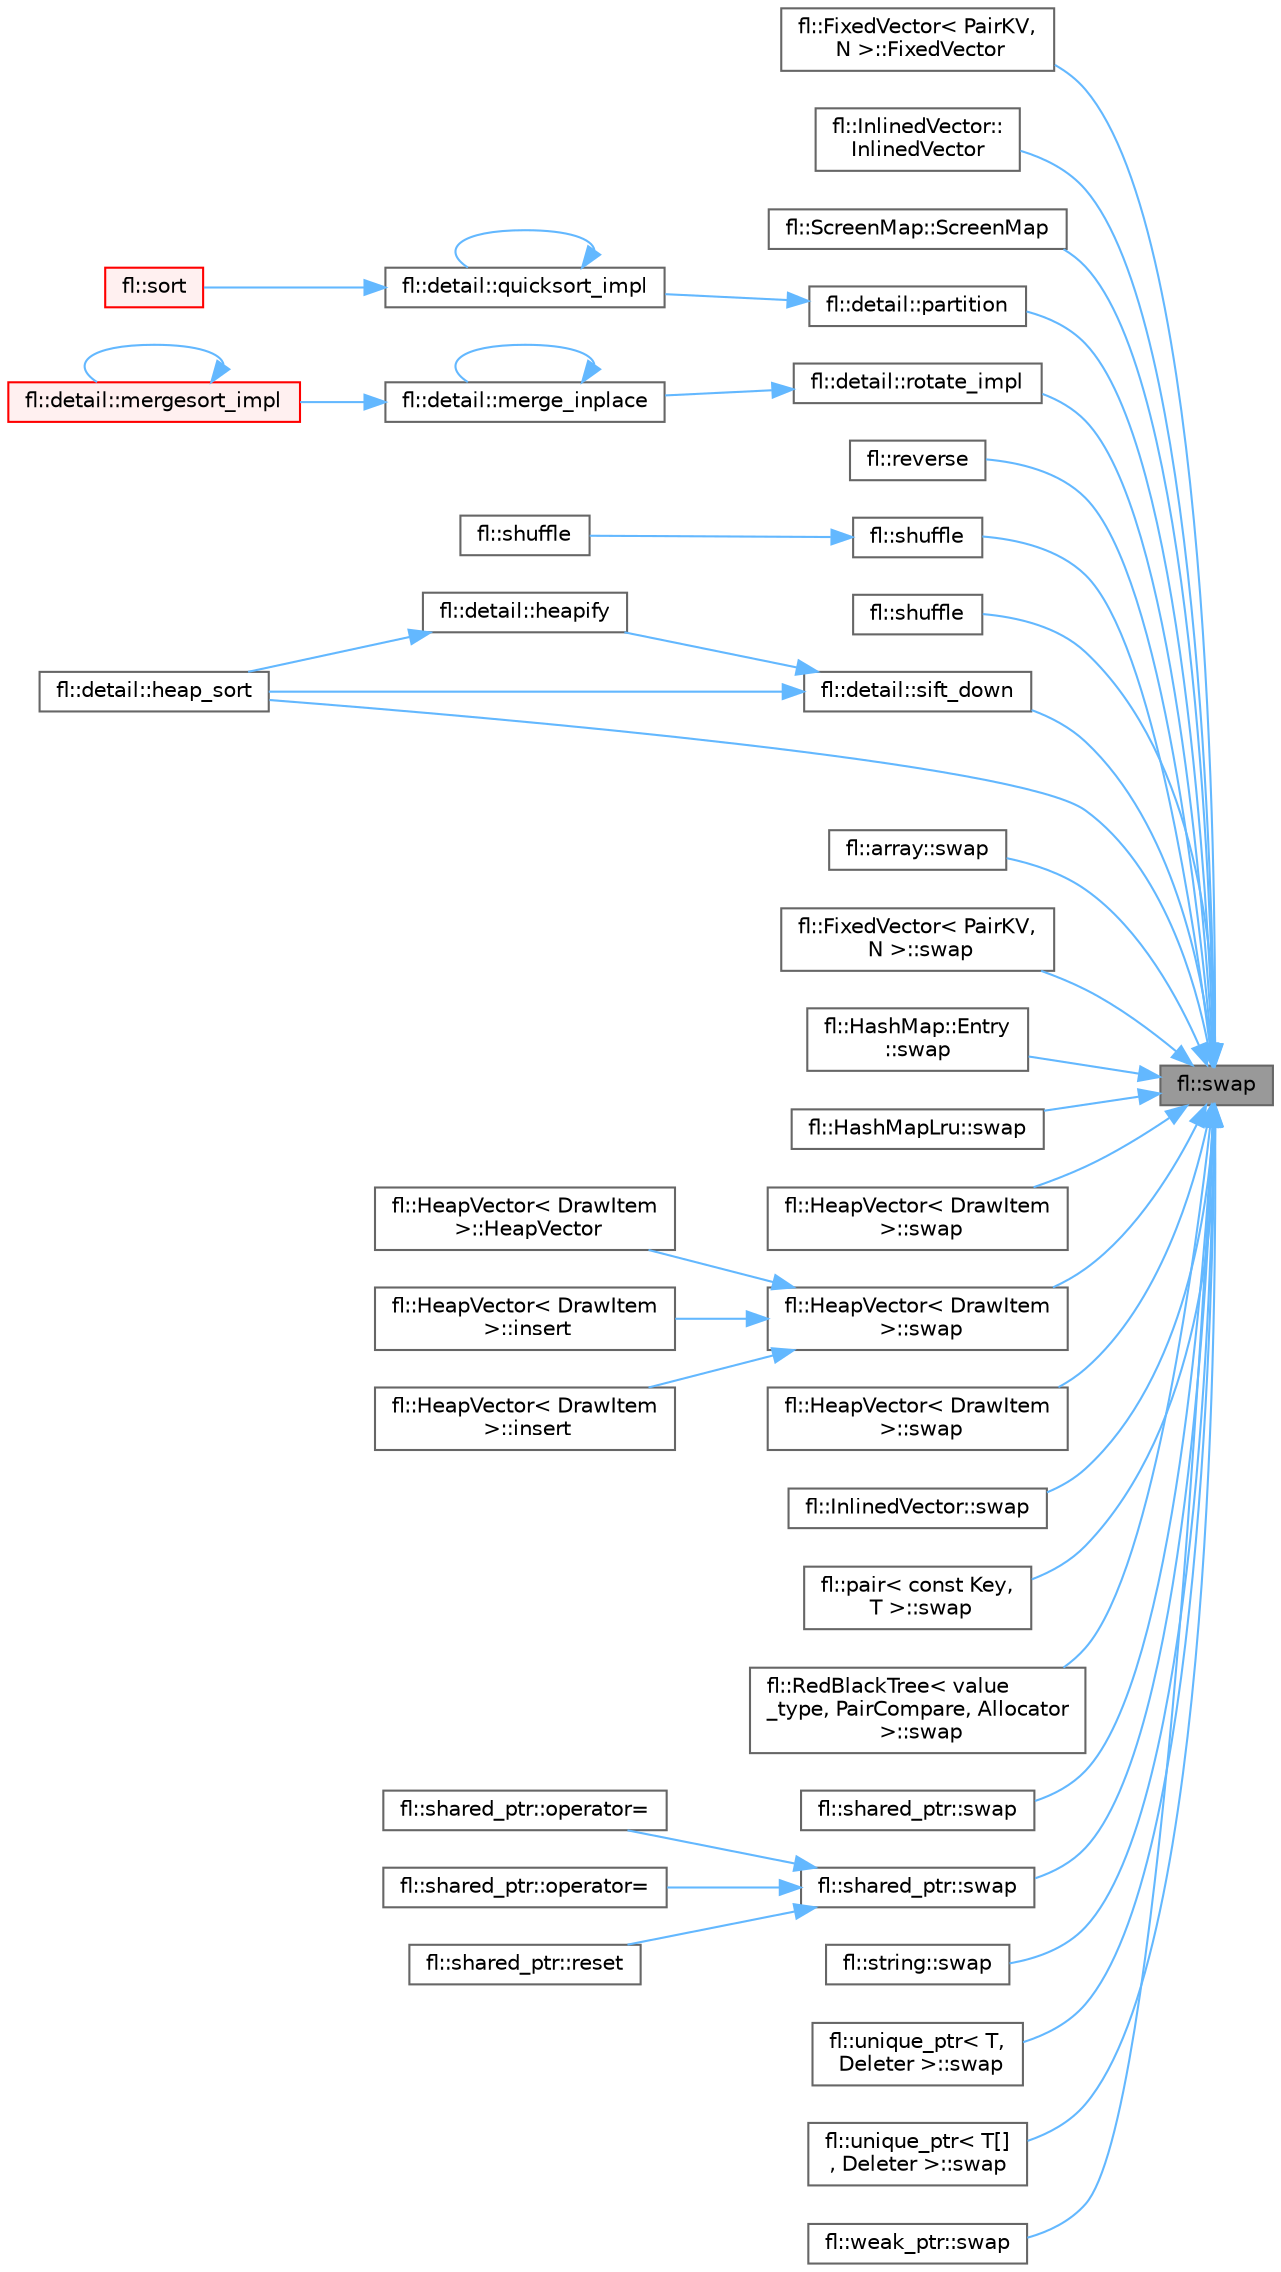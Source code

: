 digraph "fl::swap"
{
 // INTERACTIVE_SVG=YES
 // LATEX_PDF_SIZE
  bgcolor="transparent";
  edge [fontname=Helvetica,fontsize=10,labelfontname=Helvetica,labelfontsize=10];
  node [fontname=Helvetica,fontsize=10,shape=box,height=0.2,width=0.4];
  rankdir="RL";
  Node1 [id="Node000001",label="fl::swap",height=0.2,width=0.4,color="gray40", fillcolor="grey60", style="filled", fontcolor="black",tooltip=" "];
  Node1 -> Node2 [id="edge1_Node000001_Node000002",dir="back",color="steelblue1",style="solid",tooltip=" "];
  Node2 [id="Node000002",label="fl::FixedVector\< PairKV,\l N \>::FixedVector",height=0.2,width=0.4,color="grey40", fillcolor="white", style="filled",URL="$d3/d73/classfl_1_1_fixed_vector_a5a5434970b8f5f39eba9e289b9a5ac67.html#a5a5434970b8f5f39eba9e289b9a5ac67",tooltip=" "];
  Node1 -> Node3 [id="edge2_Node000001_Node000003",dir="back",color="steelblue1",style="solid",tooltip=" "];
  Node3 [id="Node000003",label="fl::InlinedVector::\lInlinedVector",height=0.2,width=0.4,color="grey40", fillcolor="white", style="filled",URL="$da/d18/classfl_1_1_inlined_vector_a8aa06d5e4bbf9b374b751bfef6ec2b53.html#a8aa06d5e4bbf9b374b751bfef6ec2b53",tooltip=" "];
  Node1 -> Node4 [id="edge3_Node000001_Node000004",dir="back",color="steelblue1",style="solid",tooltip=" "];
  Node4 [id="Node000004",label="fl::ScreenMap::ScreenMap",height=0.2,width=0.4,color="grey40", fillcolor="white", style="filled",URL="$d2/d78/classfl_1_1_screen_map_a5a9906f2383611e3e8cdaf7a045d1c2e.html#a5a9906f2383611e3e8cdaf7a045d1c2e",tooltip=" "];
  Node1 -> Node5 [id="edge4_Node000001_Node000005",dir="back",color="steelblue1",style="solid",tooltip=" "];
  Node5 [id="Node000005",label="fl::detail::heap_sort",height=0.2,width=0.4,color="grey40", fillcolor="white", style="filled",URL="$df/d9e/namespacefl_1_1detail_a65d8f9d537301da150462a7e57119753.html#a65d8f9d537301da150462a7e57119753",tooltip=" "];
  Node1 -> Node6 [id="edge5_Node000001_Node000006",dir="back",color="steelblue1",style="solid",tooltip=" "];
  Node6 [id="Node000006",label="fl::detail::partition",height=0.2,width=0.4,color="grey40", fillcolor="white", style="filled",URL="$df/d9e/namespacefl_1_1detail_a6d8de3d811d1929076314c478367d5b2.html#a6d8de3d811d1929076314c478367d5b2",tooltip=" "];
  Node6 -> Node7 [id="edge6_Node000006_Node000007",dir="back",color="steelblue1",style="solid",tooltip=" "];
  Node7 [id="Node000007",label="fl::detail::quicksort_impl",height=0.2,width=0.4,color="grey40", fillcolor="white", style="filled",URL="$df/d9e/namespacefl_1_1detail_aa2f29333b4122deedbbc32b7b0beb67b.html#aa2f29333b4122deedbbc32b7b0beb67b",tooltip=" "];
  Node7 -> Node7 [id="edge7_Node000007_Node000007",dir="back",color="steelblue1",style="solid",tooltip=" "];
  Node7 -> Node8 [id="edge8_Node000007_Node000008",dir="back",color="steelblue1",style="solid",tooltip=" "];
  Node8 [id="Node000008",label="fl::sort",height=0.2,width=0.4,color="red", fillcolor="#FFF0F0", style="filled",URL="$d4/d36/namespacefl_abfdc16d721df0c5970fede0c4e4c04ba.html#abfdc16d721df0c5970fede0c4e4c04ba",tooltip=" "];
  Node1 -> Node10 [id="edge9_Node000001_Node000010",dir="back",color="steelblue1",style="solid",tooltip=" "];
  Node10 [id="Node000010",label="fl::reverse",height=0.2,width=0.4,color="grey40", fillcolor="white", style="filled",URL="$d4/d36/namespacefl_aa811543ca59ee9b7d57f369e6be44cc9.html#aa811543ca59ee9b7d57f369e6be44cc9",tooltip=" "];
  Node1 -> Node11 [id="edge10_Node000001_Node000011",dir="back",color="steelblue1",style="solid",tooltip=" "];
  Node11 [id="Node000011",label="fl::detail::rotate_impl",height=0.2,width=0.4,color="grey40", fillcolor="white", style="filled",URL="$df/d9e/namespacefl_1_1detail_a83ca9d78e95dfb978775a918fc4b00a8.html#a83ca9d78e95dfb978775a918fc4b00a8",tooltip=" "];
  Node11 -> Node12 [id="edge11_Node000011_Node000012",dir="back",color="steelblue1",style="solid",tooltip=" "];
  Node12 [id="Node000012",label="fl::detail::merge_inplace",height=0.2,width=0.4,color="grey40", fillcolor="white", style="filled",URL="$df/d9e/namespacefl_1_1detail_a55b345d477f1f03e93dacafec6e4acf8.html#a55b345d477f1f03e93dacafec6e4acf8",tooltip=" "];
  Node12 -> Node12 [id="edge12_Node000012_Node000012",dir="back",color="steelblue1",style="solid",tooltip=" "];
  Node12 -> Node13 [id="edge13_Node000012_Node000013",dir="back",color="steelblue1",style="solid",tooltip=" "];
  Node13 [id="Node000013",label="fl::detail::mergesort_impl",height=0.2,width=0.4,color="red", fillcolor="#FFF0F0", style="filled",URL="$df/d9e/namespacefl_1_1detail_afdaa67dc83e168943ee28a7f9264b40b.html#afdaa67dc83e168943ee28a7f9264b40b",tooltip=" "];
  Node13 -> Node13 [id="edge14_Node000013_Node000013",dir="back",color="steelblue1",style="solid",tooltip=" "];
  Node1 -> Node16 [id="edge15_Node000001_Node000016",dir="back",color="steelblue1",style="solid",tooltip=" "];
  Node16 [id="Node000016",label="fl::shuffle",height=0.2,width=0.4,color="grey40", fillcolor="white", style="filled",URL="$d4/d36/namespacefl_add478b3c4ca612e7fb62ba0fcb20172c.html#add478b3c4ca612e7fb62ba0fcb20172c",tooltip=" "];
  Node1 -> Node17 [id="edge16_Node000001_Node000017",dir="back",color="steelblue1",style="solid",tooltip=" "];
  Node17 [id="Node000017",label="fl::shuffle",height=0.2,width=0.4,color="grey40", fillcolor="white", style="filled",URL="$d4/d36/namespacefl_a3d31e876b329017756726f122aacf2f2.html#a3d31e876b329017756726f122aacf2f2",tooltip=" "];
  Node17 -> Node18 [id="edge17_Node000017_Node000018",dir="back",color="steelblue1",style="solid",tooltip=" "];
  Node18 [id="Node000018",label="fl::shuffle",height=0.2,width=0.4,color="grey40", fillcolor="white", style="filled",URL="$d4/d36/namespacefl_a1af169c7aca24263575afb4044a94f12.html#a1af169c7aca24263575afb4044a94f12",tooltip=" "];
  Node1 -> Node19 [id="edge18_Node000001_Node000019",dir="back",color="steelblue1",style="solid",tooltip=" "];
  Node19 [id="Node000019",label="fl::detail::sift_down",height=0.2,width=0.4,color="grey40", fillcolor="white", style="filled",URL="$df/d9e/namespacefl_1_1detail_a598bae4f63ec4ee6b44179ca9a27ba13.html#a598bae4f63ec4ee6b44179ca9a27ba13",tooltip=" "];
  Node19 -> Node5 [id="edge19_Node000019_Node000005",dir="back",color="steelblue1",style="solid",tooltip=" "];
  Node19 -> Node20 [id="edge20_Node000019_Node000020",dir="back",color="steelblue1",style="solid",tooltip=" "];
  Node20 [id="Node000020",label="fl::detail::heapify",height=0.2,width=0.4,color="grey40", fillcolor="white", style="filled",URL="$df/d9e/namespacefl_1_1detail_a82da88f317b2e5ccf9f9a1a2bae77352.html#a82da88f317b2e5ccf9f9a1a2bae77352",tooltip=" "];
  Node20 -> Node5 [id="edge21_Node000020_Node000005",dir="back",color="steelblue1",style="solid",tooltip=" "];
  Node1 -> Node21 [id="edge22_Node000001_Node000021",dir="back",color="steelblue1",style="solid",tooltip=" "];
  Node21 [id="Node000021",label="fl::array::swap",height=0.2,width=0.4,color="grey40", fillcolor="white", style="filled",URL="$d4/dca/classfl_1_1array_a7f2d98d0b66b77cafedf5e4d0c74faab.html#a7f2d98d0b66b77cafedf5e4d0c74faab",tooltip=" "];
  Node1 -> Node22 [id="edge23_Node000001_Node000022",dir="back",color="steelblue1",style="solid",tooltip=" "];
  Node22 [id="Node000022",label="fl::FixedVector\< PairKV,\l N \>::swap",height=0.2,width=0.4,color="grey40", fillcolor="white", style="filled",URL="$d3/d73/classfl_1_1_fixed_vector_aa127d555d6f5cff3b44077dae7f09ec2.html#aa127d555d6f5cff3b44077dae7f09ec2",tooltip=" "];
  Node1 -> Node23 [id="edge24_Node000001_Node000023",dir="back",color="steelblue1",style="solid",tooltip=" "];
  Node23 [id="Node000023",label="fl::HashMap::Entry\l::swap",height=0.2,width=0.4,color="grey40", fillcolor="white", style="filled",URL="$de/d22/structfl_1_1_hash_map_1_1_entry_a77415fb88e3b1dee6a60278cea4fc299.html#a77415fb88e3b1dee6a60278cea4fc299",tooltip=" "];
  Node1 -> Node24 [id="edge25_Node000001_Node000024",dir="back",color="steelblue1",style="solid",tooltip=" "];
  Node24 [id="Node000024",label="fl::HashMapLru::swap",height=0.2,width=0.4,color="grey40", fillcolor="white", style="filled",URL="$d1/df3/classfl_1_1_hash_map_lru_ac11271b57dfcd991e7f210bc3e9cacf2.html#ac11271b57dfcd991e7f210bc3e9cacf2",tooltip=" "];
  Node1 -> Node25 [id="edge26_Node000001_Node000025",dir="back",color="steelblue1",style="solid",tooltip=" "];
  Node25 [id="Node000025",label="fl::HeapVector\< DrawItem\l \>::swap",height=0.2,width=0.4,color="grey40", fillcolor="white", style="filled",URL="$db/ddd/classfl_1_1_heap_vector_a73981f1deab2c50a0f913b9c604e2fb0.html#a73981f1deab2c50a0f913b9c604e2fb0",tooltip=" "];
  Node1 -> Node26 [id="edge27_Node000001_Node000026",dir="back",color="steelblue1",style="solid",tooltip=" "];
  Node26 [id="Node000026",label="fl::HeapVector\< DrawItem\l \>::swap",height=0.2,width=0.4,color="grey40", fillcolor="white", style="filled",URL="$db/ddd/classfl_1_1_heap_vector_a9734084799e984d1a418670826c548b4.html#a9734084799e984d1a418670826c548b4",tooltip=" "];
  Node26 -> Node27 [id="edge28_Node000026_Node000027",dir="back",color="steelblue1",style="solid",tooltip=" "];
  Node27 [id="Node000027",label="fl::HeapVector\< DrawItem\l \>::HeapVector",height=0.2,width=0.4,color="grey40", fillcolor="white", style="filled",URL="$db/ddd/classfl_1_1_heap_vector_a39731cd8493d53bf0e3f32fa65a3aed6.html#a39731cd8493d53bf0e3f32fa65a3aed6",tooltip=" "];
  Node26 -> Node28 [id="edge29_Node000026_Node000028",dir="back",color="steelblue1",style="solid",tooltip=" "];
  Node28 [id="Node000028",label="fl::HeapVector\< DrawItem\l \>::insert",height=0.2,width=0.4,color="grey40", fillcolor="white", style="filled",URL="$db/ddd/classfl_1_1_heap_vector_a39c3d505f77089aa4fcc4a8c9f9495e3.html#a39c3d505f77089aa4fcc4a8c9f9495e3",tooltip=" "];
  Node26 -> Node29 [id="edge30_Node000026_Node000029",dir="back",color="steelblue1",style="solid",tooltip=" "];
  Node29 [id="Node000029",label="fl::HeapVector\< DrawItem\l \>::insert",height=0.2,width=0.4,color="grey40", fillcolor="white", style="filled",URL="$db/ddd/classfl_1_1_heap_vector_a1d0a2faae9ec87a5a29ea45c83949dc8.html#a1d0a2faae9ec87a5a29ea45c83949dc8",tooltip=" "];
  Node1 -> Node30 [id="edge31_Node000001_Node000030",dir="back",color="steelblue1",style="solid",tooltip=" "];
  Node30 [id="Node000030",label="fl::HeapVector\< DrawItem\l \>::swap",height=0.2,width=0.4,color="grey40", fillcolor="white", style="filled",URL="$db/ddd/classfl_1_1_heap_vector_aa36754372dd6d1d09def3c046675db4a.html#aa36754372dd6d1d09def3c046675db4a",tooltip=" "];
  Node1 -> Node31 [id="edge32_Node000001_Node000031",dir="back",color="steelblue1",style="solid",tooltip=" "];
  Node31 [id="Node000031",label="fl::InlinedVector::swap",height=0.2,width=0.4,color="grey40", fillcolor="white", style="filled",URL="$da/d18/classfl_1_1_inlined_vector_a1e9005767de8ea109a90c0deeafc54ac.html#a1e9005767de8ea109a90c0deeafc54ac",tooltip=" "];
  Node1 -> Node32 [id="edge33_Node000001_Node000032",dir="back",color="steelblue1",style="solid",tooltip=" "];
  Node32 [id="Node000032",label="fl::pair\< const Key,\l T \>::swap",height=0.2,width=0.4,color="grey40", fillcolor="white", style="filled",URL="$d5/db3/structfl_1_1pair_a3368a6db930b0d44646dbc264fe024b7.html#a3368a6db930b0d44646dbc264fe024b7",tooltip=" "];
  Node1 -> Node33 [id="edge34_Node000001_Node000033",dir="back",color="steelblue1",style="solid",tooltip=" "];
  Node33 [id="Node000033",label="fl::RedBlackTree\< value\l_type, PairCompare, Allocator\l \>::swap",height=0.2,width=0.4,color="grey40", fillcolor="white", style="filled",URL="$dd/d28/classfl_1_1_red_black_tree_a493d43de6a63ad5ea7e167362aa1db42.html#a493d43de6a63ad5ea7e167362aa1db42",tooltip=" "];
  Node1 -> Node34 [id="edge35_Node000001_Node000034",dir="back",color="steelblue1",style="solid",tooltip=" "];
  Node34 [id="Node000034",label="fl::shared_ptr::swap",height=0.2,width=0.4,color="grey40", fillcolor="white", style="filled",URL="$d1/d74/classfl_1_1shared__ptr_a6ba3e4c79362c1c8e58748283051ac30.html#a6ba3e4c79362c1c8e58748283051ac30",tooltip=" "];
  Node1 -> Node35 [id="edge36_Node000001_Node000035",dir="back",color="steelblue1",style="solid",tooltip=" "];
  Node35 [id="Node000035",label="fl::shared_ptr::swap",height=0.2,width=0.4,color="grey40", fillcolor="white", style="filled",URL="$d1/d74/classfl_1_1shared__ptr_af604fdd2f8db0955d8306c52c4aac09d.html#af604fdd2f8db0955d8306c52c4aac09d",tooltip=" "];
  Node35 -> Node36 [id="edge37_Node000035_Node000036",dir="back",color="steelblue1",style="solid",tooltip=" "];
  Node36 [id="Node000036",label="fl::shared_ptr::operator=",height=0.2,width=0.4,color="grey40", fillcolor="white", style="filled",URL="$d1/d74/classfl_1_1shared__ptr_a91b0b8d515b88b5e022b9fb3f799bcd6.html#a91b0b8d515b88b5e022b9fb3f799bcd6",tooltip=" "];
  Node35 -> Node37 [id="edge38_Node000035_Node000037",dir="back",color="steelblue1",style="solid",tooltip=" "];
  Node37 [id="Node000037",label="fl::shared_ptr::operator=",height=0.2,width=0.4,color="grey40", fillcolor="white", style="filled",URL="$d1/d74/classfl_1_1shared__ptr_a52c3c332dc9dfc5982568e243e474e1a.html#a52c3c332dc9dfc5982568e243e474e1a",tooltip=" "];
  Node35 -> Node38 [id="edge39_Node000035_Node000038",dir="back",color="steelblue1",style="solid",tooltip=" "];
  Node38 [id="Node000038",label="fl::shared_ptr::reset",height=0.2,width=0.4,color="grey40", fillcolor="white", style="filled",URL="$d1/d74/classfl_1_1shared__ptr_a7e5287637546f0f87cab5d2505e64d62.html#a7e5287637546f0f87cab5d2505e64d62",tooltip=" "];
  Node1 -> Node39 [id="edge40_Node000001_Node000039",dir="back",color="steelblue1",style="solid",tooltip=" "];
  Node39 [id="Node000039",label="fl::string::swap",height=0.2,width=0.4,color="grey40", fillcolor="white", style="filled",URL="$d2/db2/classfl_1_1string_a1b82c16dc8d35dcea5c6a419dcc04405.html#a1b82c16dc8d35dcea5c6a419dcc04405",tooltip=" "];
  Node1 -> Node40 [id="edge41_Node000001_Node000040",dir="back",color="steelblue1",style="solid",tooltip=" "];
  Node40 [id="Node000040",label="fl::unique_ptr\< T,\l Deleter \>::swap",height=0.2,width=0.4,color="grey40", fillcolor="white", style="filled",URL="$d6/d2e/classfl_1_1unique__ptr_af993d5f458cebc38e818770a525051f4.html#af993d5f458cebc38e818770a525051f4",tooltip=" "];
  Node1 -> Node41 [id="edge42_Node000001_Node000041",dir="back",color="steelblue1",style="solid",tooltip=" "];
  Node41 [id="Node000041",label="fl::unique_ptr\< T[]\l, Deleter \>::swap",height=0.2,width=0.4,color="grey40", fillcolor="white", style="filled",URL="$df/dcd/classfl_1_1unique__ptr_3_01_t_0f_0e_00_01_deleter_01_4_a0dea4a5b6cb34b1dce61077fd1935354.html#a0dea4a5b6cb34b1dce61077fd1935354",tooltip=" "];
  Node1 -> Node42 [id="edge43_Node000001_Node000042",dir="back",color="steelblue1",style="solid",tooltip=" "];
  Node42 [id="Node000042",label="fl::weak_ptr::swap",height=0.2,width=0.4,color="grey40", fillcolor="white", style="filled",URL="$d1/dd6/classfl_1_1weak__ptr_ace60b9f608ba5862db8a664a42c261fe.html#ace60b9f608ba5862db8a664a42c261fe",tooltip=" "];
}
